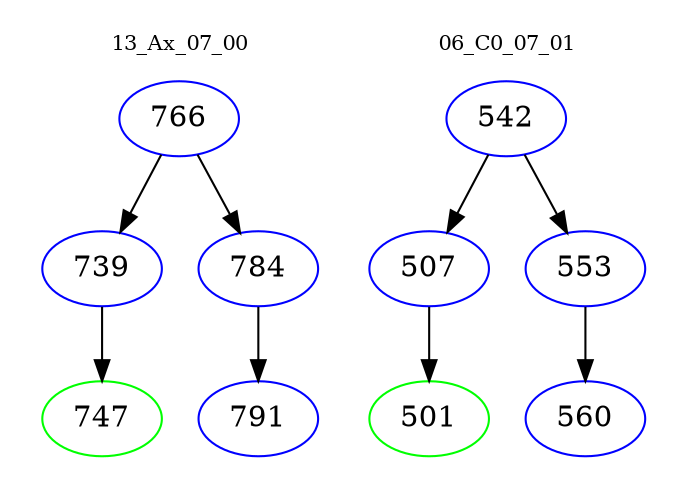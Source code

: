 digraph{
subgraph cluster_0 {
color = white
label = "13_Ax_07_00";
fontsize=10;
T0_766 [label="766", color="blue"]
T0_766 -> T0_739 [color="black"]
T0_739 [label="739", color="blue"]
T0_739 -> T0_747 [color="black"]
T0_747 [label="747", color="green"]
T0_766 -> T0_784 [color="black"]
T0_784 [label="784", color="blue"]
T0_784 -> T0_791 [color="black"]
T0_791 [label="791", color="blue"]
}
subgraph cluster_1 {
color = white
label = "06_C0_07_01";
fontsize=10;
T1_542 [label="542", color="blue"]
T1_542 -> T1_507 [color="black"]
T1_507 [label="507", color="blue"]
T1_507 -> T1_501 [color="black"]
T1_501 [label="501", color="green"]
T1_542 -> T1_553 [color="black"]
T1_553 [label="553", color="blue"]
T1_553 -> T1_560 [color="black"]
T1_560 [label="560", color="blue"]
}
}
